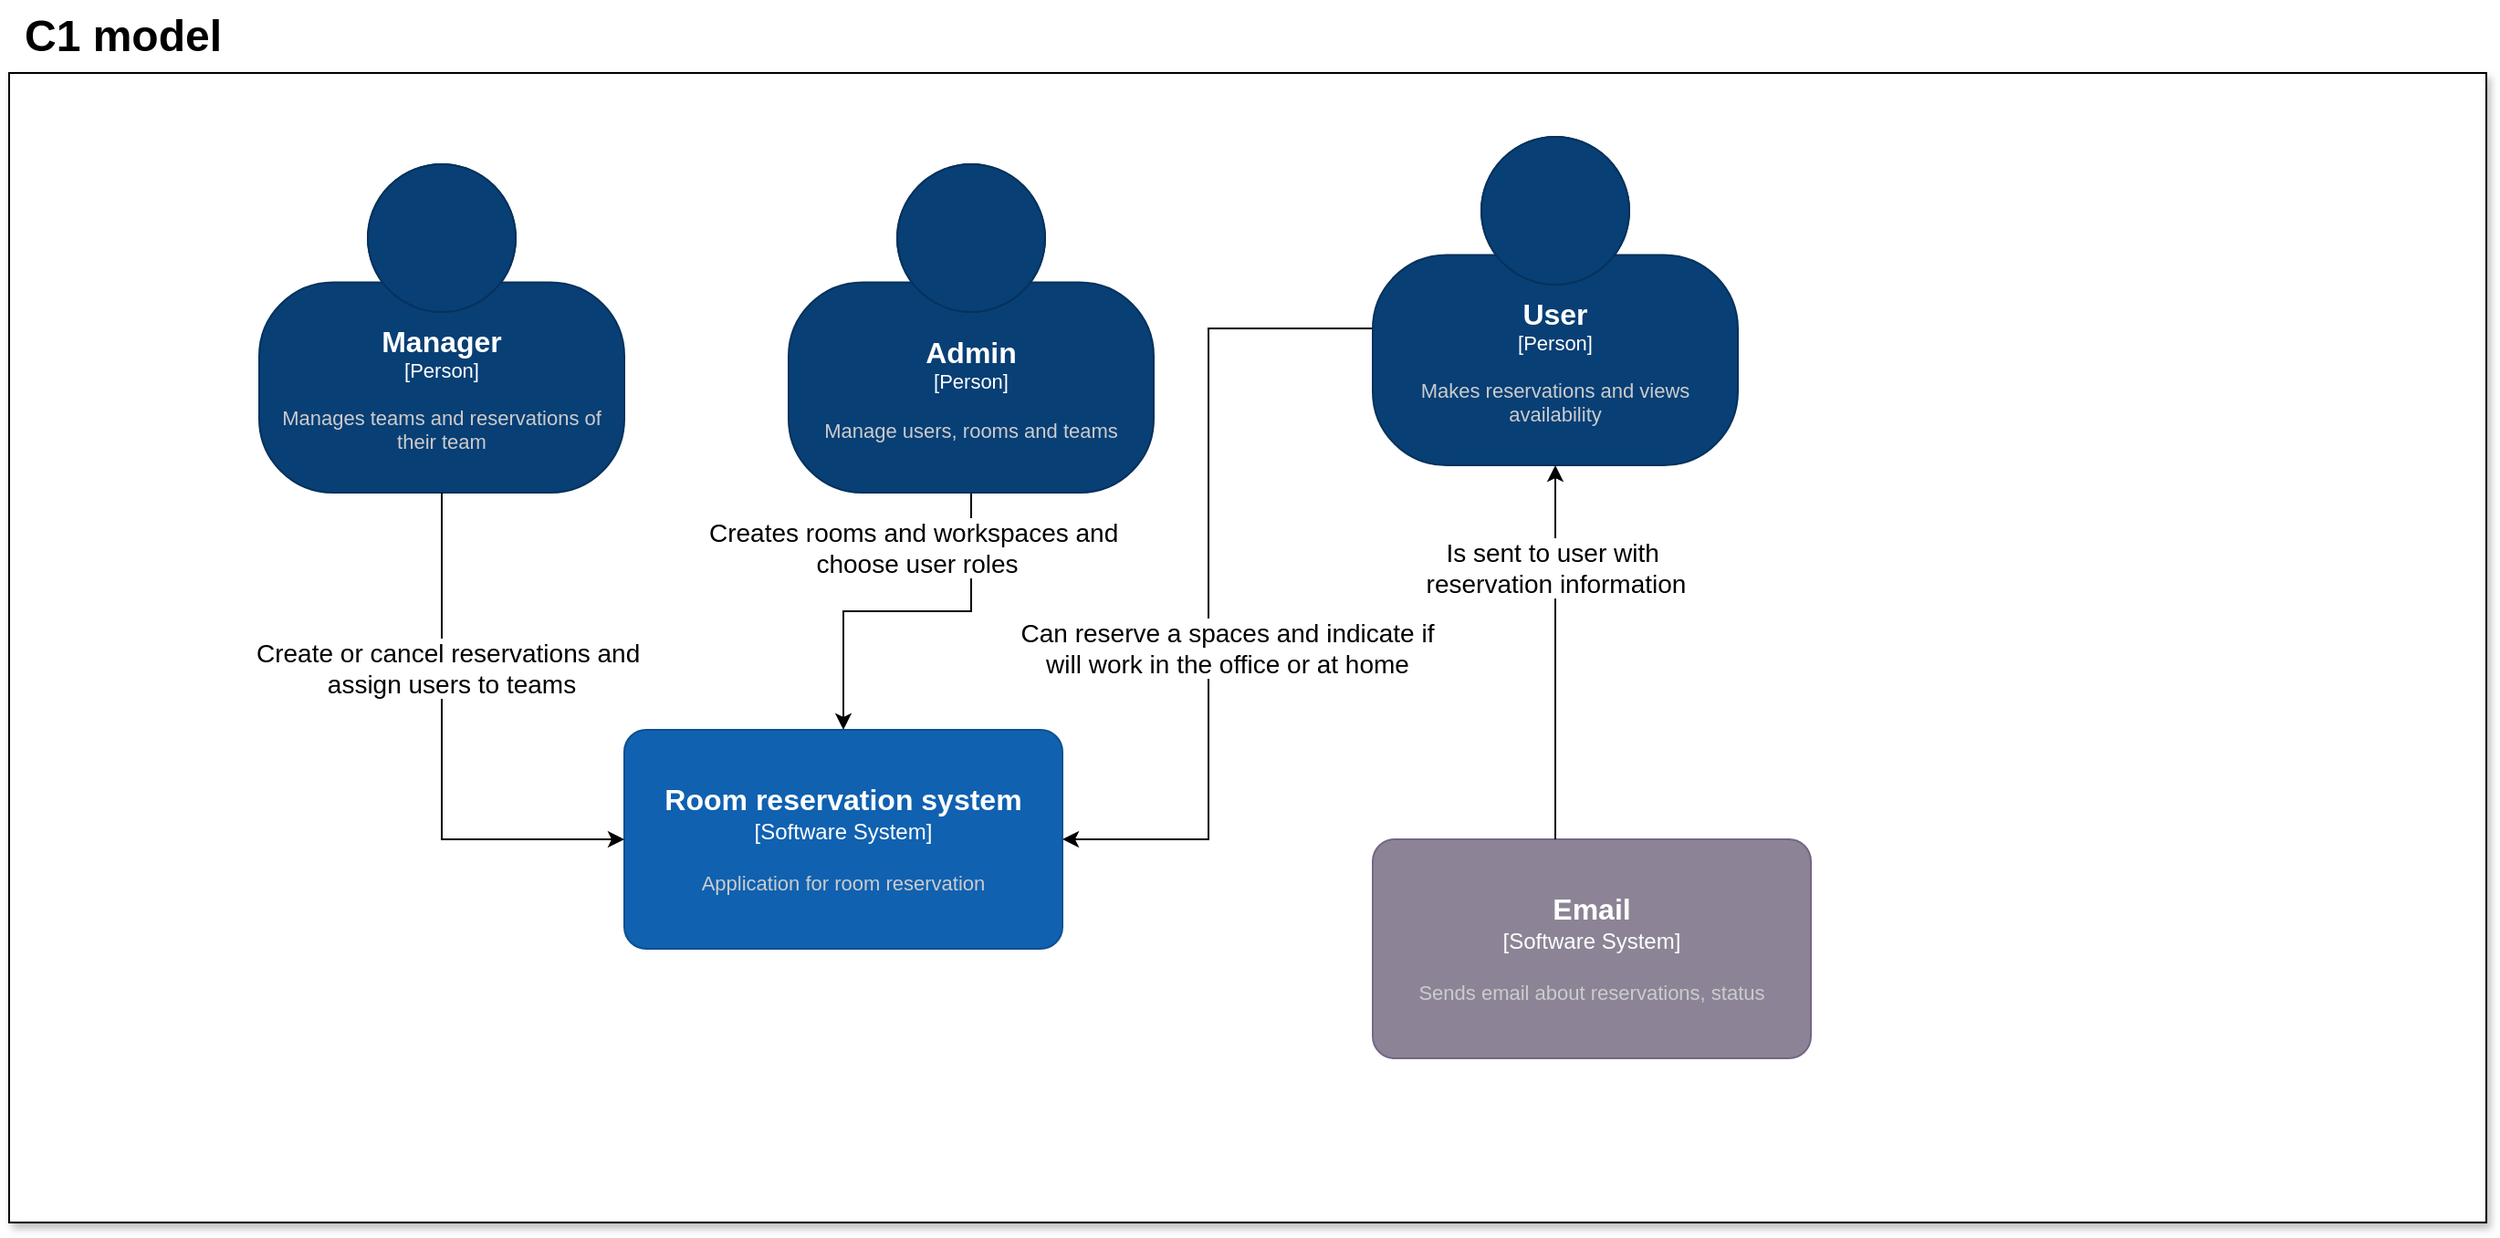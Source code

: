 <mxfile version="24.7.17" pages="3">
  <diagram id="C5RBs43oDa-KdzZeNtuy" name="C1">
    <mxGraphModel dx="3217" dy="1512" grid="1" gridSize="10" guides="1" tooltips="1" connect="1" arrows="1" fold="1" page="1" pageScale="1" pageWidth="827" pageHeight="1169" math="0" shadow="0">
      <root>
        <mxCell id="WIyWlLk6GJQsqaUBKTNV-0" />
        <mxCell id="WIyWlLk6GJQsqaUBKTNV-1" parent="WIyWlLk6GJQsqaUBKTNV-0" />
        <mxCell id="ZKXqWFmsHBRHYMTj4X_G-14" value="" style="rounded=0;whiteSpace=wrap;html=1;shadow=1;connectable=0;" parent="WIyWlLk6GJQsqaUBKTNV-1" vertex="1">
          <mxGeometry x="-97" y="370" width="1357" height="630" as="geometry" />
        </mxCell>
        <object placeholders="1" c4Name="Manager" c4Type="Person" c4Description="Manages teams and reservations of their team" label="&lt;font style=&quot;font-size: 16px&quot;&gt;&lt;b&gt;%c4Name%&lt;/b&gt;&lt;/font&gt;&lt;div&gt;[%c4Type%]&lt;/div&gt;&lt;br&gt;&lt;div&gt;&lt;font style=&quot;font-size: 11px&quot;&gt;&lt;font color=&quot;#cccccc&quot;&gt;%c4Description%&lt;/font&gt;&lt;/div&gt;" id="T0RAWNGH8ZsLUxDf_xWv-124">
          <mxCell style="html=1;fontSize=11;dashed=0;whiteSpace=wrap;fillColor=#083F75;strokeColor=#06315C;fontColor=#ffffff;shape=mxgraph.c4.person2;align=center;metaEdit=1;points=[[0.5,0,0],[1,0.5,0],[1,0.75,0],[0.75,1,0],[0.5,1,0],[0.25,1,0],[0,0.75,0],[0,0.5,0]];resizable=0;" parent="WIyWlLk6GJQsqaUBKTNV-1" vertex="1">
            <mxGeometry x="40" y="420" width="200" height="180" as="geometry" />
          </mxCell>
        </object>
        <mxCell id="ZKXqWFmsHBRHYMTj4X_G-10" style="edgeStyle=orthogonalEdgeStyle;rounded=0;orthogonalLoop=1;jettySize=auto;html=1;" parent="WIyWlLk6GJQsqaUBKTNV-1" source="T0RAWNGH8ZsLUxDf_xWv-125" target="ZKXqWFmsHBRHYMTj4X_G-1" edge="1">
          <mxGeometry relative="1" as="geometry" />
        </mxCell>
        <mxCell id="yrWhixMEK2Y0dB0bJWbr-1" value="&lt;span style=&quot;font-size: 14px;&quot;&gt;Creates rooms and workspaces and&amp;nbsp;&lt;/span&gt;&lt;div&gt;&lt;span style=&quot;font-size: 14px;&quot;&gt;choose&amp;nbsp;&lt;/span&gt;&lt;span style=&quot;font-size: 14px;&quot;&gt;user roles&lt;/span&gt;&lt;/div&gt;" style="edgeLabel;html=1;align=center;verticalAlign=middle;resizable=0;points=[];" parent="ZKXqWFmsHBRHYMTj4X_G-10" connectable="0" vertex="1">
          <mxGeometry x="-0.048" y="1" relative="1" as="geometry">
            <mxPoint y="-36" as="offset" />
          </mxGeometry>
        </mxCell>
        <object placeholders="1" c4Name="Admin" c4Type="Person" c4Description="Manage users, rooms and teams" label="&lt;font style=&quot;font-size: 16px&quot;&gt;&lt;b&gt;%c4Name%&lt;/b&gt;&lt;/font&gt;&lt;div&gt;[%c4Type%]&lt;/div&gt;&lt;br&gt;&lt;div&gt;&lt;font style=&quot;font-size: 11px&quot;&gt;&lt;font color=&quot;#cccccc&quot;&gt;%c4Description%&lt;/font&gt;&lt;/div&gt;" id="T0RAWNGH8ZsLUxDf_xWv-125">
          <mxCell style="html=1;fontSize=11;dashed=0;whiteSpace=wrap;fillColor=#083F75;strokeColor=#06315C;fontColor=#ffffff;shape=mxgraph.c4.person2;align=center;metaEdit=1;points=[[0.5,0,0],[1,0.5,0],[1,0.75,0],[0.75,1,0],[0.5,1,0],[0.25,1,0],[0,0.75,0],[0,0.5,0]];resizable=0;" parent="WIyWlLk6GJQsqaUBKTNV-1" vertex="1">
            <mxGeometry x="330" y="420" width="200" height="180" as="geometry" />
          </mxCell>
        </object>
        <mxCell id="ZKXqWFmsHBRHYMTj4X_G-11" style="edgeStyle=orthogonalEdgeStyle;rounded=0;orthogonalLoop=1;jettySize=auto;html=1;" parent="WIyWlLk6GJQsqaUBKTNV-1" source="T0RAWNGH8ZsLUxDf_xWv-126" target="ZKXqWFmsHBRHYMTj4X_G-1" edge="1">
          <mxGeometry relative="1" as="geometry">
            <Array as="points">
              <mxPoint x="560" y="510" />
              <mxPoint x="560" y="790" />
            </Array>
          </mxGeometry>
        </mxCell>
        <mxCell id="yrWhixMEK2Y0dB0bJWbr-5" value="&lt;font style=&quot;font-size: 14px;&quot;&gt;Can reserve a spaces and indicate if&lt;/font&gt;&lt;div style=&quot;font-size: 14px;&quot;&gt;&lt;font style=&quot;font-size: 14px;&quot;&gt;will work in the office or at home&lt;/font&gt;&lt;/div&gt;" style="edgeLabel;html=1;align=center;verticalAlign=middle;resizable=0;points=[];" parent="ZKXqWFmsHBRHYMTj4X_G-11" connectable="0" vertex="1">
          <mxGeometry x="0.045" y="1" relative="1" as="geometry">
            <mxPoint x="9" y="30" as="offset" />
          </mxGeometry>
        </mxCell>
        <object placeholders="1" c4Name="User" c4Type="Person" c4Description="Makes reservations and views availability" label="&lt;font style=&quot;font-size: 16px&quot;&gt;&lt;b&gt;%c4Name%&lt;/b&gt;&lt;/font&gt;&lt;div&gt;[%c4Type%]&lt;/div&gt;&lt;br&gt;&lt;div&gt;&lt;font style=&quot;font-size: 11px&quot;&gt;&lt;font color=&quot;#cccccc&quot;&gt;%c4Description%&lt;/font&gt;&lt;/div&gt;" id="T0RAWNGH8ZsLUxDf_xWv-126">
          <mxCell style="html=1;fontSize=11;dashed=0;whiteSpace=wrap;fillColor=#083F75;strokeColor=#06315C;fontColor=#ffffff;shape=mxgraph.c4.person2;align=center;metaEdit=1;points=[[0.5,0,0],[1,0.5,0],[1,0.75,0],[0.75,1,0],[0.5,1,0],[0.25,1,0],[0,0.75,0],[0,0.5,0]];resizable=0;" parent="WIyWlLk6GJQsqaUBKTNV-1" vertex="1">
            <mxGeometry x="650" y="405" width="200" height="180" as="geometry" />
          </mxCell>
        </object>
        <object placeholders="1" c4Name="Room reservation system" c4Type="Software System" c4Description="Application for room reservation" label="&lt;font style=&quot;font-size: 16px&quot;&gt;&lt;b&gt;%c4Name%&lt;/b&gt;&lt;/font&gt;&lt;div&gt;[%c4Type%]&lt;/div&gt;&lt;br&gt;&lt;div&gt;&lt;font style=&quot;font-size: 11px&quot;&gt;&lt;font color=&quot;#cccccc&quot;&gt;%c4Description%&lt;/font&gt;&lt;/div&gt;" id="ZKXqWFmsHBRHYMTj4X_G-1">
          <mxCell style="rounded=1;whiteSpace=wrap;html=1;labelBackgroundColor=none;fillColor=#1061B0;fontColor=#ffffff;align=center;arcSize=10;strokeColor=#0D5091;metaEdit=1;resizable=0;points=[[0.25,0,0],[0.5,0,0],[0.75,0,0],[1,0.25,0],[1,0.5,0],[1,0.75,0],[0.75,1,0],[0.5,1,0],[0.25,1,0],[0,0.75,0],[0,0.5,0],[0,0.25,0]];" parent="WIyWlLk6GJQsqaUBKTNV-1" vertex="1">
            <mxGeometry x="240" y="730" width="240" height="120" as="geometry" />
          </mxCell>
        </object>
        <object placeholders="1" c4Name="Email" c4Type="Software System" c4Description="Sends email about reservations, status" label="&lt;font style=&quot;font-size: 16px&quot;&gt;&lt;b&gt;%c4Name%&lt;/b&gt;&lt;/font&gt;&lt;div&gt;[%c4Type%]&lt;/div&gt;&lt;br&gt;&lt;div&gt;&lt;font style=&quot;font-size: 11px&quot;&gt;&lt;font color=&quot;#cccccc&quot;&gt;%c4Description%&lt;/font&gt;&lt;/div&gt;" id="ZKXqWFmsHBRHYMTj4X_G-2">
          <mxCell style="rounded=1;whiteSpace=wrap;html=1;labelBackgroundColor=none;fillColor=#8C8496;fontColor=#ffffff;align=center;arcSize=10;strokeColor=#736782;metaEdit=1;resizable=0;points=[[0.25,0,0],[0.5,0,0],[0.75,0,0],[1,0.25,0],[1,0.5,0],[1,0.75,0],[0.75,1,0],[0.5,1,0],[0.25,1,0],[0,0.75,0],[0,0.5,0],[0,0.25,0]];" parent="WIyWlLk6GJQsqaUBKTNV-1" vertex="1">
            <mxGeometry x="650" y="790" width="240" height="120" as="geometry" />
          </mxCell>
        </object>
        <mxCell id="ZKXqWFmsHBRHYMTj4X_G-3" style="edgeStyle=orthogonalEdgeStyle;rounded=0;orthogonalLoop=1;jettySize=auto;html=1;entryX=0;entryY=0.5;entryDx=0;entryDy=0;entryPerimeter=0;" parent="WIyWlLk6GJQsqaUBKTNV-1" source="T0RAWNGH8ZsLUxDf_xWv-124" target="ZKXqWFmsHBRHYMTj4X_G-1" edge="1">
          <mxGeometry relative="1" as="geometry" />
        </mxCell>
        <mxCell id="yrWhixMEK2Y0dB0bJWbr-2" value="&lt;font style=&quot;font-size: 14px;&quot;&gt;Create or cancel reservations and&amp;nbsp;&lt;/font&gt;&lt;div&gt;&lt;font style=&quot;font-size: 14px;&quot;&gt;assign users to teams&lt;/font&gt;&lt;/div&gt;" style="edgeLabel;html=1;align=center;verticalAlign=middle;resizable=0;points=[];" parent="ZKXqWFmsHBRHYMTj4X_G-3" connectable="0" vertex="1">
          <mxGeometry x="-0.343" y="5" relative="1" as="geometry">
            <mxPoint as="offset" />
          </mxGeometry>
        </mxCell>
        <mxCell id="yrWhixMEK2Y0dB0bJWbr-9" style="edgeStyle=orthogonalEdgeStyle;rounded=0;orthogonalLoop=1;jettySize=auto;html=1;entryX=0.5;entryY=1;entryDx=0;entryDy=0;entryPerimeter=0;" parent="WIyWlLk6GJQsqaUBKTNV-1" source="ZKXqWFmsHBRHYMTj4X_G-2" target="T0RAWNGH8ZsLUxDf_xWv-126" edge="1">
          <mxGeometry relative="1" as="geometry">
            <mxPoint x="850" y="500" as="targetPoint" />
            <Array as="points">
              <mxPoint x="750" y="780" />
              <mxPoint x="750" y="780" />
            </Array>
          </mxGeometry>
        </mxCell>
        <mxCell id="yrWhixMEK2Y0dB0bJWbr-11" value="&lt;font style=&quot;font-size: 14px;&quot;&gt;Is sent to user with&amp;nbsp;&lt;/font&gt;&lt;div&gt;&lt;font style=&quot;font-size: 14px;&quot;&gt;reservation information&lt;/font&gt;&lt;/div&gt;" style="edgeLabel;html=1;align=center;verticalAlign=middle;resizable=0;points=[];" parent="yrWhixMEK2Y0dB0bJWbr-9" connectable="0" vertex="1">
          <mxGeometry x="-0.117" y="-3" relative="1" as="geometry">
            <mxPoint x="-3" y="-59" as="offset" />
          </mxGeometry>
        </mxCell>
        <mxCell id="ZKXqWFmsHBRHYMTj4X_G-41" value="C1 model" style="text;strokeColor=none;fillColor=none;html=1;fontSize=24;fontStyle=1;verticalAlign=middle;align=center;" parent="WIyWlLk6GJQsqaUBKTNV-1" vertex="1">
          <mxGeometry x="-100" y="330" width="130" height="40" as="geometry" />
        </mxCell>
      </root>
    </mxGraphModel>
  </diagram>
  <diagram id="0i_q2Eo7dunsPgmbTlwa" name="C2">
    <mxGraphModel dx="2868" dy="1450" grid="1" gridSize="10" guides="1" tooltips="1" connect="1" arrows="1" fold="1" page="1" pageScale="1" pageWidth="850" pageHeight="1100" math="0" shadow="0">
      <root>
        <mxCell id="0" />
        <mxCell id="1" parent="0" />
        <mxCell id="_ycE01IgQ8eZlFX9ykJH-1" value="" style="rounded=0;whiteSpace=wrap;html=1;shadow=0;connectable=0;" vertex="1" parent="1">
          <mxGeometry x="230" y="390" width="1650" height="1220" as="geometry" />
        </mxCell>
        <mxCell id="_ycE01IgQ8eZlFX9ykJH-2" value="" style="rounded=0;whiteSpace=wrap;html=1;dashed=1;connectable=0;" vertex="1" parent="1">
          <mxGeometry x="290" y="910" width="1020" height="626" as="geometry" />
        </mxCell>
        <object placeholders="1" c4Name="Room reservation application" c4Type="Container" c4Technology="REACT" c4Description="User interface for login, room overview, reservation creation" label="&lt;font style=&quot;font-size: 16px&quot;&gt;&lt;b&gt;%c4Name%&lt;/b&gt;&lt;/font&gt;&lt;div&gt;[%c4Type%:&amp;nbsp;%c4Technology%]&lt;/div&gt;&lt;br&gt;&lt;div&gt;&lt;font style=&quot;font-size: 11px&quot;&gt;&lt;font color=&quot;#E6E6E6&quot;&gt;%c4Description%&lt;/font&gt;&lt;/div&gt;" id="_ycE01IgQ8eZlFX9ykJH-3">
          <mxCell style="shape=mxgraph.c4.webBrowserContainer2;whiteSpace=wrap;html=1;boundedLbl=1;rounded=0;labelBackgroundColor=none;strokeColor=#118ACD;fillColor=#23A2D9;strokeColor=#118ACD;strokeColor2=#0E7DAD;fontSize=12;fontColor=#ffffff;align=center;metaEdit=1;points=[[0.5,0,0],[1,0.25,0],[1,0.5,0],[1,0.75,0],[0.5,1,0],[0,0.75,0],[0,0.5,0],[0,0.25,0]];resizable=0;" vertex="1" parent="1">
            <mxGeometry x="660" y="941" width="240" height="160" as="geometry" />
          </mxCell>
        </object>
        <object placeholders="1" c4Name="API application" c4Type="Container" c4Technology="SpringBoot" c4Description="REST APIs for user, rooms and reservation" label="&lt;font style=&quot;font-size: 16px&quot;&gt;&lt;b&gt;%c4Name%&lt;/b&gt;&lt;/font&gt;&lt;div&gt;[%c4Type%: %c4Technology%]&lt;/div&gt;&lt;br&gt;&lt;div&gt;&lt;font style=&quot;font-size: 11px&quot;&gt;&lt;font color=&quot;#E6E6E6&quot;&gt;%c4Description%&lt;/font&gt;&lt;/div&gt;" id="_ycE01IgQ8eZlFX9ykJH-4">
          <mxCell style="rounded=1;whiteSpace=wrap;html=1;fontSize=11;labelBackgroundColor=none;fillColor=#23A2D9;fontColor=#ffffff;align=center;arcSize=10;strokeColor=#0E7DAD;metaEdit=1;resizable=0;points=[[0.25,0,0],[0.5,0,0],[0.75,0,0],[1,0.25,0],[1,0.5,0],[1,0.75,0],[0.75,1,0],[0.5,1,0],[0.25,1,0],[0,0.75,0],[0,0.5,0],[0,0.25,0]];" vertex="1" parent="1">
            <mxGeometry x="670" y="1296" width="240" height="120" as="geometry" />
          </mxCell>
        </object>
        <mxCell id="_ycE01IgQ8eZlFX9ykJH-5" style="edgeStyle=orthogonalEdgeStyle;rounded=0;orthogonalLoop=1;jettySize=auto;html=1;" edge="1" source="_ycE01IgQ8eZlFX9ykJH-7" target="_ycE01IgQ8eZlFX9ykJH-21" parent="1">
          <mxGeometry relative="1" as="geometry">
            <Array as="points">
              <mxPoint x="1140" y="830" />
            </Array>
          </mxGeometry>
        </mxCell>
        <mxCell id="_ycE01IgQ8eZlFX9ykJH-6" value="Sends emails using" style="edgeLabel;html=1;align=center;verticalAlign=middle;resizable=0;points=[];" connectable="0" vertex="1" parent="_ycE01IgQ8eZlFX9ykJH-5">
          <mxGeometry x="-0.285" y="-3" relative="1" as="geometry">
            <mxPoint y="1" as="offset" />
          </mxGeometry>
        </mxCell>
        <object placeholders="1" c4Name="Notification Service" c4Type="Container" c4Technology="e.g. SpringBoot, ElasticSearch, etc." c4Description="Sends email notifications about reservations and cancelation" label="&lt;font style=&quot;font-size: 16px&quot;&gt;&lt;b&gt;%c4Name%&lt;/b&gt;&lt;/font&gt;&lt;div&gt;[%c4Type%: %c4Technology%]&lt;/div&gt;&lt;br&gt;&lt;div&gt;&lt;font style=&quot;font-size: 11px&quot;&gt;&lt;font color=&quot;#E6E6E6&quot;&gt;%c4Description%&lt;/font&gt;&lt;/div&gt;" id="_ycE01IgQ8eZlFX9ykJH-7">
          <mxCell style="rounded=1;whiteSpace=wrap;html=1;fontSize=11;labelBackgroundColor=none;fillColor=#23A2D9;fontColor=#ffffff;align=center;arcSize=10;strokeColor=#0E7DAD;metaEdit=1;resizable=0;points=[[0.25,0,0],[0.5,0,0],[0.75,0,0],[1,0.25,0],[1,0.5,0],[1,0.75,0],[0.75,1,0],[0.5,1,0],[0.25,1,0],[0,0.75,0],[0,0.5,0],[0,0.25,0]];" vertex="1" parent="1">
            <mxGeometry x="1040" y="1296" width="240" height="120" as="geometry" />
          </mxCell>
        </object>
        <object placeholders="1" c4Name="Database" c4Type="Container" c4Technology="MySQL" c4Description="Stores user, room and reservation data" label="&lt;font style=&quot;font-size: 16px&quot;&gt;&lt;b&gt;%c4Name%&lt;/b&gt;&lt;/font&gt;&lt;div&gt;[%c4Type%:&amp;nbsp;%c4Technology%]&lt;/div&gt;&lt;br&gt;&lt;div&gt;&lt;font style=&quot;font-size: 11px&quot;&gt;&lt;font color=&quot;#E6E6E6&quot;&gt;%c4Description%&lt;/font&gt;&lt;/div&gt;" id="_ycE01IgQ8eZlFX9ykJH-8">
          <mxCell style="shape=cylinder3;size=15;whiteSpace=wrap;html=1;boundedLbl=1;rounded=0;labelBackgroundColor=none;fillColor=#23A2D9;fontSize=12;fontColor=#ffffff;align=center;strokeColor=#0E7DAD;metaEdit=1;points=[[0.5,0,0],[1,0.25,0],[1,0.5,0],[1,0.75,0],[0.5,1,0],[0,0.75,0],[0,0.5,0],[0,0.25,0]];resizable=0;" vertex="1" parent="1">
            <mxGeometry x="310" y="1296" width="240" height="120" as="geometry" />
          </mxCell>
        </object>
        <mxCell id="_ycE01IgQ8eZlFX9ykJH-9" style="edgeStyle=orthogonalEdgeStyle;rounded=0;orthogonalLoop=1;jettySize=auto;html=1;entryX=1;entryY=0.5;entryDx=0;entryDy=0;entryPerimeter=0;" edge="1" source="_ycE01IgQ8eZlFX9ykJH-4" target="_ycE01IgQ8eZlFX9ykJH-8" parent="1">
          <mxGeometry relative="1" as="geometry" />
        </mxCell>
        <mxCell id="_ycE01IgQ8eZlFX9ykJH-10" value="Reads and write to" style="edgeLabel;html=1;align=center;verticalAlign=middle;resizable=0;points=[];" vertex="1" connectable="0" parent="_ycE01IgQ8eZlFX9ykJH-9">
          <mxGeometry x="-0.018" y="-4" relative="1" as="geometry">
            <mxPoint as="offset" />
          </mxGeometry>
        </mxCell>
        <mxCell id="_ycE01IgQ8eZlFX9ykJH-11" value="C2 MODEL" style="text;strokeColor=none;fillColor=none;html=1;fontSize=24;fontStyle=1;verticalAlign=middle;align=center;" vertex="1" parent="1">
          <mxGeometry x="230" y="350" width="130" height="40" as="geometry" />
        </mxCell>
        <object placeholders="1" c4Name="Manager" c4Type="Person" c4Description="Manages teams and reservations of their team" label="&lt;font style=&quot;font-size: 16px&quot;&gt;&lt;b&gt;%c4Name%&lt;/b&gt;&lt;/font&gt;&lt;div&gt;[%c4Type%]&lt;/div&gt;&lt;br&gt;&lt;div&gt;&lt;font style=&quot;font-size: 11px&quot;&gt;&lt;font color=&quot;#cccccc&quot;&gt;%c4Description%&lt;/font&gt;&lt;/div&gt;" id="_ycE01IgQ8eZlFX9ykJH-12">
          <mxCell style="html=1;fontSize=11;dashed=0;whiteSpace=wrap;fillColor=#083F75;strokeColor=#06315C;fontColor=#ffffff;shape=mxgraph.c4.person2;align=center;metaEdit=1;points=[[0.5,0,0],[1,0.5,0],[1,0.75,0],[0.75,1,0],[0.5,1,0],[0.25,1,0],[0,0.75,0],[0,0.5,0]];resizable=0;" vertex="1" parent="1">
            <mxGeometry x="410" y="495" width="200" height="180" as="geometry" />
          </mxCell>
        </object>
        <object placeholders="1" c4Name="Admin" c4Type="Person" c4Description="Manage users, rooms and teams" label="&lt;font style=&quot;font-size: 16px&quot;&gt;&lt;b&gt;%c4Name%&lt;/b&gt;&lt;/font&gt;&lt;div&gt;[%c4Type%]&lt;/div&gt;&lt;br&gt;&lt;div&gt;&lt;font style=&quot;font-size: 11px&quot;&gt;&lt;font color=&quot;#cccccc&quot;&gt;%c4Description%&lt;/font&gt;&lt;/div&gt;" id="_ycE01IgQ8eZlFX9ykJH-13">
          <mxCell style="html=1;fontSize=11;dashed=0;whiteSpace=wrap;fillColor=#083F75;strokeColor=#06315C;fontColor=#ffffff;shape=mxgraph.c4.person2;align=center;metaEdit=1;points=[[0.5,0,0],[1,0.5,0],[1,0.75,0],[0.75,1,0],[0.5,1,0],[0.25,1,0],[0,0.75,0],[0,0.5,0]];resizable=0;" vertex="1" parent="1">
            <mxGeometry x="700" y="495" width="200" height="180" as="geometry" />
          </mxCell>
        </object>
        <object placeholders="1" c4Name="User" c4Type="Person" c4Description="Makes reservations and views availability" label="&lt;font style=&quot;font-size: 16px&quot;&gt;&lt;b&gt;%c4Name%&lt;/b&gt;&lt;/font&gt;&lt;div&gt;[%c4Type%]&lt;/div&gt;&lt;br&gt;&lt;div&gt;&lt;font style=&quot;font-size: 11px&quot;&gt;&lt;font color=&quot;#cccccc&quot;&gt;%c4Description%&lt;/font&gt;&lt;/div&gt;" id="_ycE01IgQ8eZlFX9ykJH-14">
          <mxCell style="html=1;fontSize=11;dashed=0;whiteSpace=wrap;fillColor=#083F75;strokeColor=#06315C;fontColor=#ffffff;shape=mxgraph.c4.person2;align=center;metaEdit=1;points=[[0.5,0,0],[1,0.5,0],[1,0.75,0],[0.75,1,0],[0.5,1,0],[0.25,1,0],[0,0.75,0],[0,0.5,0]];resizable=0;" vertex="1" parent="1">
            <mxGeometry x="1220" y="470" width="200" height="180" as="geometry" />
          </mxCell>
        </object>
        <mxCell id="_ycE01IgQ8eZlFX9ykJH-15" style="edgeStyle=orthogonalEdgeStyle;rounded=0;orthogonalLoop=1;jettySize=auto;html=1;exitX=0.5;exitY=1;exitDx=0;exitDy=0;exitPerimeter=0;entryX=0.5;entryY=0;entryDx=0;entryDy=0;entryPerimeter=0;" edge="1" source="_ycE01IgQ8eZlFX9ykJH-13" target="_ycE01IgQ8eZlFX9ykJH-3" parent="1">
          <mxGeometry relative="1" as="geometry">
            <mxPoint x="810" y="790" as="sourcePoint" />
            <mxPoint x="740" y="920" as="targetPoint" />
            <Array as="points">
              <mxPoint x="784" y="675" />
              <mxPoint x="784" y="941" />
            </Array>
          </mxGeometry>
        </mxCell>
        <mxCell id="_ycE01IgQ8eZlFX9ykJH-16" value="&lt;span style=&quot;font-size: 14px;&quot;&gt;Creates rooms and workspaces and&amp;nbsp;&lt;/span&gt;&lt;div&gt;&lt;span style=&quot;font-size: 14px;&quot;&gt;choose&amp;nbsp;&lt;/span&gt;&lt;span style=&quot;font-size: 14px;&quot;&gt;user roles&lt;/span&gt;&lt;/div&gt;" style="edgeLabel;html=1;align=center;verticalAlign=middle;resizable=0;points=[];" connectable="0" vertex="1" parent="_ycE01IgQ8eZlFX9ykJH-15">
          <mxGeometry x="-0.048" y="1" relative="1" as="geometry">
            <mxPoint y="-36" as="offset" />
          </mxGeometry>
        </mxCell>
        <mxCell id="_ycE01IgQ8eZlFX9ykJH-17" style="edgeStyle=orthogonalEdgeStyle;rounded=0;orthogonalLoop=1;jettySize=auto;html=1;exitX=0;exitY=0.75;exitDx=0;exitDy=0;exitPerimeter=0;entryX=1;entryY=0.5;entryDx=0;entryDy=0;entryPerimeter=0;" edge="1" source="_ycE01IgQ8eZlFX9ykJH-14" target="_ycE01IgQ8eZlFX9ykJH-3" parent="1">
          <mxGeometry relative="1" as="geometry">
            <Array as="points">
              <mxPoint x="1220" y="615" />
              <mxPoint x="1025" y="615" />
              <mxPoint x="1025" y="1021" />
            </Array>
            <mxPoint x="1030" y="710" as="sourcePoint" />
            <mxPoint x="860" y="980" as="targetPoint" />
          </mxGeometry>
        </mxCell>
        <mxCell id="_ycE01IgQ8eZlFX9ykJH-18" value="&lt;font style=&quot;font-size: 14px;&quot;&gt;Can reserve a spaces and indicate if&lt;/font&gt;&lt;div style=&quot;font-size: 14px;&quot;&gt;&lt;font style=&quot;font-size: 14px;&quot;&gt;will work in the office or at home&lt;/font&gt;&lt;/div&gt;" style="edgeLabel;html=1;align=center;verticalAlign=middle;resizable=0;points=[];" connectable="0" vertex="1" parent="_ycE01IgQ8eZlFX9ykJH-17">
          <mxGeometry x="0.045" y="1" relative="1" as="geometry">
            <mxPoint x="19" y="-55" as="offset" />
          </mxGeometry>
        </mxCell>
        <mxCell id="_ycE01IgQ8eZlFX9ykJH-19" style="edgeStyle=orthogonalEdgeStyle;rounded=0;orthogonalLoop=1;jettySize=auto;html=1;exitX=0.5;exitY=1;exitDx=0;exitDy=0;exitPerimeter=0;entryX=0;entryY=0.5;entryDx=0;entryDy=0;entryPerimeter=0;" edge="1" source="_ycE01IgQ8eZlFX9ykJH-12" target="_ycE01IgQ8eZlFX9ykJH-3" parent="1">
          <mxGeometry relative="1" as="geometry">
            <mxPoint x="520" y="790" as="sourcePoint" />
            <mxPoint x="510" y="900" as="targetPoint" />
          </mxGeometry>
        </mxCell>
        <mxCell id="_ycE01IgQ8eZlFX9ykJH-20" value="&lt;font style=&quot;font-size: 14px;&quot;&gt;Create or cancel reservations and&amp;nbsp;&lt;/font&gt;&lt;div&gt;&lt;font style=&quot;font-size: 14px;&quot;&gt;assign users to teams&lt;/font&gt;&lt;/div&gt;" style="edgeLabel;html=1;align=center;verticalAlign=middle;resizable=0;points=[];" connectable="0" vertex="1" parent="_ycE01IgQ8eZlFX9ykJH-19">
          <mxGeometry x="-0.343" y="5" relative="1" as="geometry">
            <mxPoint as="offset" />
          </mxGeometry>
        </mxCell>
        <object placeholders="1" c4Name="Email" c4Type="Software System" c4Description="Sends email about reservations, status" label="&lt;font style=&quot;font-size: 16px&quot;&gt;&lt;b&gt;%c4Name%&lt;/b&gt;&lt;/font&gt;&lt;div&gt;[%c4Type%]&lt;/div&gt;&lt;br&gt;&lt;div&gt;&lt;font style=&quot;font-size: 11px&quot;&gt;&lt;font color=&quot;#cccccc&quot;&gt;%c4Description%&lt;/font&gt;&lt;/div&gt;" id="_ycE01IgQ8eZlFX9ykJH-21">
          <mxCell style="rounded=1;whiteSpace=wrap;html=1;labelBackgroundColor=none;fillColor=#8C8496;fontColor=#ffffff;align=center;arcSize=10;strokeColor=#736782;metaEdit=1;resizable=0;points=[[0.25,0,0],[0.5,0,0],[0.75,0,0],[1,0.25,0],[1,0.5,0],[1,0.75,0],[0.75,1,0],[0.5,1,0],[0.25,1,0],[0,0.75,0],[0,0.5,0],[0,0.25,0]];" vertex="1" parent="1">
            <mxGeometry x="1190" y="770" width="240" height="120" as="geometry" />
          </mxCell>
        </object>
        <mxCell id="_ycE01IgQ8eZlFX9ykJH-22" style="edgeStyle=orthogonalEdgeStyle;rounded=0;orthogonalLoop=1;jettySize=auto;html=1;entryX=1;entryY=0.75;entryDx=0;entryDy=0;entryPerimeter=0;" edge="1" source="_ycE01IgQ8eZlFX9ykJH-21" target="_ycE01IgQ8eZlFX9ykJH-14" parent="1">
          <mxGeometry relative="1" as="geometry">
            <mxPoint x="1780" y="590" as="targetPoint" />
            <Array as="points">
              <mxPoint x="1730" y="605" />
            </Array>
          </mxGeometry>
        </mxCell>
        <mxCell id="_ycE01IgQ8eZlFX9ykJH-23" value="&lt;font style=&quot;font-size: 14px;&quot;&gt;Is sent to user with reservation information&lt;/font&gt;" style="edgeLabel;html=1;align=center;verticalAlign=middle;resizable=0;points=[];" connectable="0" vertex="1" parent="_ycE01IgQ8eZlFX9ykJH-22">
          <mxGeometry x="-0.117" y="-3" relative="1" as="geometry">
            <mxPoint as="offset" />
          </mxGeometry>
        </mxCell>
        <mxCell id="_ycE01IgQ8eZlFX9ykJH-24" style="edgeStyle=orthogonalEdgeStyle;rounded=0;orthogonalLoop=1;jettySize=auto;html=1;entryX=0.5;entryY=0;entryDx=0;entryDy=0;entryPerimeter=0;exitX=1;exitY=0.5;exitDx=0;exitDy=0;exitPerimeter=0;" edge="1" source="_ycE01IgQ8eZlFX9ykJH-21" target="_ycE01IgQ8eZlFX9ykJH-12" parent="1">
          <mxGeometry relative="1" as="geometry">
            <Array as="points">
              <mxPoint x="1730" y="830" />
              <mxPoint x="1730" y="420" />
              <mxPoint x="510" y="420" />
            </Array>
          </mxGeometry>
        </mxCell>
        <object placeholders="1" c4Type="Relationship" c4Technology="e.g. JSON/HTTP" c4Description="e.g. Makes API calls" label="&lt;div style=&quot;text-align: left&quot;&gt;&lt;div style=&quot;text-align: center&quot;&gt;&lt;b&gt;%c4Description%&lt;/b&gt;&lt;/div&gt;&lt;div style=&quot;text-align: center&quot;&gt;[%c4Technology%]&lt;/div&gt;&lt;/div&gt;" id="_ycE01IgQ8eZlFX9ykJH-25">
          <mxCell style="endArrow=blockThin;html=1;fontSize=10;fontColor=#404040;strokeWidth=1;endFill=1;strokeColor=#828282;elbow=vertical;metaEdit=1;endSize=14;startSize=14;jumpStyle=arc;jumpSize=16;rounded=0;edgeStyle=orthogonalEdgeStyle;exitX=0.5;exitY=1;exitDx=0;exitDy=0;exitPerimeter=0;entryX=0.5;entryY=0;entryDx=0;entryDy=0;entryPerimeter=0;" edge="1" source="_ycE01IgQ8eZlFX9ykJH-3" target="_ycE01IgQ8eZlFX9ykJH-4" parent="1">
            <mxGeometry width="240" relative="1" as="geometry">
              <mxPoint x="780" y="1200" as="sourcePoint" />
              <mxPoint x="1020" y="1200" as="targetPoint" />
              <Array as="points">
                <mxPoint x="790" y="1101" />
              </Array>
            </mxGeometry>
          </mxCell>
        </object>
        <mxCell id="_ycE01IgQ8eZlFX9ykJH-26" style="edgeStyle=orthogonalEdgeStyle;rounded=0;orthogonalLoop=1;jettySize=auto;html=1;entryX=0;entryY=0.5;entryDx=0;entryDy=0;entryPerimeter=0;" edge="1" source="_ycE01IgQ8eZlFX9ykJH-4" target="_ycE01IgQ8eZlFX9ykJH-7" parent="1">
          <mxGeometry relative="1" as="geometry" />
        </mxCell>
        <mxCell id="_ycE01IgQ8eZlFX9ykJH-27" value="Sends notifcations to" style="edgeLabel;html=1;align=center;verticalAlign=middle;resizable=0;points=[];" connectable="0" vertex="1" parent="_ycE01IgQ8eZlFX9ykJH-26">
          <mxGeometry x="0.091" y="-3" relative="1" as="geometry">
            <mxPoint x="-10" y="-3" as="offset" />
          </mxGeometry>
        </mxCell>
      </root>
    </mxGraphModel>
  </diagram>
  <diagram id="JJ8iJBuJghLaGk2EJn9r" name="C3">
    <mxGraphModel dx="1434" dy="725" grid="1" gridSize="10" guides="1" tooltips="1" connect="1" arrows="1" fold="1" page="1" pageScale="1" pageWidth="850" pageHeight="1100" math="0" shadow="0">
      <root>
        <mxCell id="0" />
        <mxCell id="1" parent="0" />
        <mxCell id="rXG0YktHBJ7C4_MmThr6-1" value="" style="rounded=0;whiteSpace=wrap;html=1;connectable=0;" vertex="1" parent="1">
          <mxGeometry x="370" y="360" width="1370" height="1380" as="geometry" />
        </mxCell>
        <mxCell id="rXG0YktHBJ7C4_MmThr6-2" value="" style="rounded=0;whiteSpace=wrap;html=1;dashed=1;" vertex="1" parent="1">
          <mxGeometry x="485" y="760" width="1110" height="660" as="geometry" />
        </mxCell>
        <mxCell id="rXG0YktHBJ7C4_MmThr6-3" value="" style="edgeStyle=orthogonalEdgeStyle;rounded=0;orthogonalLoop=1;jettySize=auto;html=1;" edge="1" source="rXG0YktHBJ7C4_MmThr6-5" target="rXG0YktHBJ7C4_MmThr6-14" parent="1">
          <mxGeometry relative="1" as="geometry" />
        </mxCell>
        <mxCell id="rXG0YktHBJ7C4_MmThr6-4" value="Uses" style="edgeLabel;html=1;align=center;verticalAlign=middle;resizable=0;points=[];" connectable="0" vertex="1" parent="rXG0YktHBJ7C4_MmThr6-3">
          <mxGeometry x="-0.047" relative="1" as="geometry">
            <mxPoint as="offset" />
          </mxGeometry>
        </mxCell>
        <object placeholders="1" c4Name="User Controller" c4Type="Container" c4Technology="Spring Boot,Java" c4Description="Exposes endpoints for user-relation operations" label="&lt;font style=&quot;font-size: 16px&quot;&gt;&lt;b&gt;%c4Name%&lt;/b&gt;&lt;/font&gt;&lt;div&gt;[%c4Type%: %c4Technology%]&lt;/div&gt;&lt;br&gt;&lt;div&gt;&lt;font style=&quot;font-size: 11px&quot;&gt;&lt;font color=&quot;#E6E6E6&quot;&gt;%c4Description%&lt;/font&gt;&lt;/div&gt;" id="rXG0YktHBJ7C4_MmThr6-5">
          <mxCell style="rounded=1;whiteSpace=wrap;html=1;fontSize=11;labelBackgroundColor=none;fillColor=#23A2D9;fontColor=#ffffff;align=center;arcSize=10;strokeColor=#0E7DAD;metaEdit=1;resizable=0;points=[[0.25,0,0],[0.5,0,0],[0.75,0,0],[1,0.25,0],[1,0.5,0],[1,0.75,0],[0.75,1,0],[0.5,1,0],[0.25,1,0],[0,0.75,0],[0,0.5,0],[0,0.25,0]];" vertex="1" parent="1">
            <mxGeometry x="577.5" y="860" width="240" height="120" as="geometry" />
          </mxCell>
        </object>
        <mxCell id="rXG0YktHBJ7C4_MmThr6-6" value="" style="edgeStyle=orthogonalEdgeStyle;rounded=0;orthogonalLoop=1;jettySize=auto;html=1;" edge="1" source="rXG0YktHBJ7C4_MmThr6-8" target="rXG0YktHBJ7C4_MmThr6-17" parent="1">
          <mxGeometry relative="1" as="geometry" />
        </mxCell>
        <mxCell id="rXG0YktHBJ7C4_MmThr6-7" value="Uses" style="edgeLabel;html=1;align=center;verticalAlign=middle;resizable=0;points=[];" connectable="0" vertex="1" parent="rXG0YktHBJ7C4_MmThr6-6">
          <mxGeometry x="-0.094" y="-2" relative="1" as="geometry">
            <mxPoint as="offset" />
          </mxGeometry>
        </mxCell>
        <object placeholders="1" c4Name="Room Controller" c4Type="Container" c4Technology="Spring Boot,Java" c4Description="Exposes endpoints for room-related operations" label="&lt;font style=&quot;font-size: 16px&quot;&gt;&lt;b&gt;%c4Name%&lt;/b&gt;&lt;/font&gt;&lt;div&gt;[%c4Type%: %c4Technology%]&lt;/div&gt;&lt;br&gt;&lt;div&gt;&lt;font style=&quot;font-size: 11px&quot;&gt;&lt;font color=&quot;#E6E6E6&quot;&gt;%c4Description%&lt;/font&gt;&lt;/div&gt;" id="rXG0YktHBJ7C4_MmThr6-8">
          <mxCell style="rounded=1;whiteSpace=wrap;html=1;fontSize=11;labelBackgroundColor=none;fillColor=#23A2D9;fontColor=#ffffff;align=center;arcSize=10;strokeColor=#0E7DAD;metaEdit=1;resizable=0;points=[[0.25,0,0],[0.5,0,0],[0.75,0,0],[1,0.25,0],[1,0.5,0],[1,0.75,0],[0.75,1,0],[0.5,1,0],[0.25,1,0],[0,0.75,0],[0,0.5,0],[0,0.25,0]];" vertex="1" parent="1">
            <mxGeometry x="922.5" y="860" width="240" height="120" as="geometry" />
          </mxCell>
        </object>
        <mxCell id="rXG0YktHBJ7C4_MmThr6-9" value="" style="edgeStyle=orthogonalEdgeStyle;rounded=0;orthogonalLoop=1;jettySize=auto;html=1;" edge="1" source="rXG0YktHBJ7C4_MmThr6-11" target="rXG0YktHBJ7C4_MmThr6-20" parent="1">
          <mxGeometry relative="1" as="geometry" />
        </mxCell>
        <mxCell id="rXG0YktHBJ7C4_MmThr6-10" value="Uses" style="edgeLabel;html=1;align=center;verticalAlign=middle;resizable=0;points=[];" connectable="0" vertex="1" parent="rXG0YktHBJ7C4_MmThr6-9">
          <mxGeometry x="-0.141" y="-3" relative="1" as="geometry">
            <mxPoint as="offset" />
          </mxGeometry>
        </mxCell>
        <object placeholders="1" c4Name="Reservation Controller" c4Type="Container" c4Technology="Spring Boot,Java" c4Description="Handles endpoints for reservation-related operations" label="&lt;font style=&quot;font-size: 16px&quot;&gt;&lt;b&gt;%c4Name%&lt;/b&gt;&lt;/font&gt;&lt;div&gt;[%c4Type%: %c4Technology%]&lt;/div&gt;&lt;br&gt;&lt;div&gt;&lt;font style=&quot;font-size: 11px&quot;&gt;&lt;font color=&quot;#E6E6E6&quot;&gt;%c4Description%&lt;/font&gt;&lt;/div&gt;" id="rXG0YktHBJ7C4_MmThr6-11">
          <mxCell style="rounded=1;whiteSpace=wrap;html=1;fontSize=11;labelBackgroundColor=none;fillColor=#23A2D9;fontColor=#ffffff;align=center;arcSize=10;strokeColor=#0E7DAD;metaEdit=1;resizable=0;points=[[0.25,0,0],[0.5,0,0],[0.75,0,0],[1,0.25,0],[1,0.5,0],[1,0.75,0],[0.75,1,0],[0.5,1,0],[0.25,1,0],[0,0.75,0],[0,0.5,0],[0,0.25,0]];" vertex="1" parent="1">
            <mxGeometry x="1252.5" y="860" width="240" height="120" as="geometry" />
          </mxCell>
        </object>
        <mxCell id="rXG0YktHBJ7C4_MmThr6-12" value="" style="edgeStyle=orthogonalEdgeStyle;rounded=0;orthogonalLoop=1;jettySize=auto;html=1;" edge="1" source="rXG0YktHBJ7C4_MmThr6-14" target="rXG0YktHBJ7C4_MmThr6-21" parent="1">
          <mxGeometry relative="1" as="geometry" />
        </mxCell>
        <mxCell id="rXG0YktHBJ7C4_MmThr6-13" value="Uses" style="edgeLabel;html=1;align=center;verticalAlign=middle;resizable=0;points=[];" connectable="0" vertex="1" parent="rXG0YktHBJ7C4_MmThr6-12">
          <mxGeometry x="-0.154" relative="1" as="geometry">
            <mxPoint as="offset" />
          </mxGeometry>
        </mxCell>
        <object placeholders="1" c4Name="User service" c4Type="Container" c4Technology="Spring Boot,Java" c4Description="Business logic layer for users" label="&lt;font style=&quot;font-size: 16px&quot;&gt;&lt;b&gt;%c4Name%&lt;/b&gt;&lt;/font&gt;&lt;div&gt;[%c4Type%: %c4Technology%]&lt;/div&gt;&lt;br&gt;&lt;div&gt;&lt;font style=&quot;font-size: 11px&quot;&gt;&lt;font color=&quot;#E6E6E6&quot;&gt;%c4Description%&lt;/font&gt;&lt;/div&gt;" id="rXG0YktHBJ7C4_MmThr6-14">
          <mxCell style="rounded=1;whiteSpace=wrap;html=1;fontSize=11;labelBackgroundColor=none;fillColor=#23A2D9;fontColor=#ffffff;align=center;arcSize=10;strokeColor=#0E7DAD;metaEdit=1;resizable=0;points=[[0.25,0,0],[0.5,0,0],[0.75,0,0],[1,0.25,0],[1,0.5,0],[1,0.75,0],[0.75,1,0],[0.5,1,0],[0.25,1,0],[0,0.75,0],[0,0.5,0],[0,0.25,0]];" vertex="1" parent="1">
            <mxGeometry x="577.5" y="1030" width="240" height="120" as="geometry" />
          </mxCell>
        </object>
        <mxCell id="rXG0YktHBJ7C4_MmThr6-15" value="" style="edgeStyle=orthogonalEdgeStyle;rounded=0;orthogonalLoop=1;jettySize=auto;html=1;" edge="1" source="rXG0YktHBJ7C4_MmThr6-17" target="rXG0YktHBJ7C4_MmThr6-23" parent="1">
          <mxGeometry relative="1" as="geometry" />
        </mxCell>
        <mxCell id="rXG0YktHBJ7C4_MmThr6-16" value="Uses" style="edgeLabel;html=1;align=center;verticalAlign=middle;resizable=0;points=[];" connectable="0" vertex="1" parent="rXG0YktHBJ7C4_MmThr6-15">
          <mxGeometry x="-0.272" y="3" relative="1" as="geometry">
            <mxPoint x="-3" y="11" as="offset" />
          </mxGeometry>
        </mxCell>
        <object placeholders="1" c4Name="Room Service" c4Type="Container" c4Technology="Spring Boot,Java" c4Description="Handles for room-related business logic" label="&lt;font style=&quot;font-size: 16px&quot;&gt;&lt;b&gt;%c4Name%&lt;/b&gt;&lt;/font&gt;&lt;div&gt;[%c4Type%: %c4Technology%]&lt;/div&gt;&lt;br&gt;&lt;div&gt;&lt;font style=&quot;font-size: 11px&quot;&gt;&lt;font color=&quot;#E6E6E6&quot;&gt;%c4Description%&lt;/font&gt;&lt;/div&gt;" id="rXG0YktHBJ7C4_MmThr6-17">
          <mxCell style="rounded=1;whiteSpace=wrap;html=1;fontSize=11;labelBackgroundColor=none;fillColor=#23A2D9;fontColor=#ffffff;align=center;arcSize=10;strokeColor=#0E7DAD;metaEdit=1;resizable=0;points=[[0.25,0,0],[0.5,0,0],[0.75,0,0],[1,0.25,0],[1,0.5,0],[1,0.75,0],[0.75,1,0],[0.5,1,0],[0.25,1,0],[0,0.75,0],[0,0.5,0],[0,0.25,0]];" vertex="1" parent="1">
            <mxGeometry x="922.5" y="1030" width="240" height="120" as="geometry" />
          </mxCell>
        </object>
        <mxCell id="rXG0YktHBJ7C4_MmThr6-18" value="" style="edgeStyle=orthogonalEdgeStyle;rounded=0;orthogonalLoop=1;jettySize=auto;html=1;" edge="1" source="rXG0YktHBJ7C4_MmThr6-20" target="rXG0YktHBJ7C4_MmThr6-24" parent="1">
          <mxGeometry relative="1" as="geometry" />
        </mxCell>
        <mxCell id="rXG0YktHBJ7C4_MmThr6-19" value="Uses" style="edgeLabel;html=1;align=center;verticalAlign=middle;resizable=0;points=[];" connectable="0" vertex="1" parent="rXG0YktHBJ7C4_MmThr6-18">
          <mxGeometry y="2" relative="1" as="geometry">
            <mxPoint x="-2" as="offset" />
          </mxGeometry>
        </mxCell>
        <object placeholders="1" c4Name="Reservation Service" c4Type="Container" c4Technology="Spring Boot,Java" c4Description="Handles for reservation-related business logic" label="&lt;font style=&quot;font-size: 16px&quot;&gt;&lt;b&gt;%c4Name%&lt;/b&gt;&lt;/font&gt;&lt;div&gt;[%c4Type%: %c4Technology%]&lt;/div&gt;&lt;br&gt;&lt;div&gt;&lt;font style=&quot;font-size: 11px&quot;&gt;&lt;font color=&quot;#E6E6E6&quot;&gt;%c4Description%&lt;/font&gt;&lt;/div&gt;" id="rXG0YktHBJ7C4_MmThr6-20">
          <mxCell style="rounded=1;whiteSpace=wrap;html=1;fontSize=11;labelBackgroundColor=none;fillColor=#23A2D9;fontColor=#ffffff;align=center;arcSize=10;strokeColor=#0E7DAD;metaEdit=1;resizable=0;points=[[0.25,0,0],[0.5,0,0],[0.75,0,0],[1,0.25,0],[1,0.5,0],[1,0.75,0],[0.75,1,0],[0.5,1,0],[0.25,1,0],[0,0.75,0],[0,0.5,0],[0,0.25,0]];" vertex="1" parent="1">
            <mxGeometry x="1252.5" y="1030" width="240" height="120" as="geometry" />
          </mxCell>
        </object>
        <object placeholders="1" c4Name="User Repo" c4Type="Container" c4Technology="Spring Boot,Java" c4Description="Manages user data" label="&lt;font style=&quot;font-size: 16px&quot;&gt;&lt;b&gt;%c4Name%&lt;/b&gt;&lt;/font&gt;&lt;div&gt;[%c4Type%: %c4Technology%]&lt;/div&gt;&lt;br&gt;&lt;div&gt;&lt;font style=&quot;font-size: 11px&quot;&gt;&lt;font color=&quot;#E6E6E6&quot;&gt;%c4Description%&lt;/font&gt;&lt;/div&gt;" id="rXG0YktHBJ7C4_MmThr6-21">
          <mxCell style="rounded=1;whiteSpace=wrap;html=1;fontSize=11;labelBackgroundColor=none;fillColor=#23A2D9;fontColor=#ffffff;align=center;arcSize=10;strokeColor=#0E7DAD;metaEdit=1;resizable=0;points=[[0.25,0,0],[0.5,0,0],[0.75,0,0],[1,0.25,0],[1,0.5,0],[1,0.75,0],[0.75,1,0],[0.5,1,0],[0.25,1,0],[0,0.75,0],[0,0.5,0],[0,0.25,0]];" vertex="1" parent="1">
            <mxGeometry x="577.5" y="1230" width="240" height="120" as="geometry" />
          </mxCell>
        </object>
        <mxCell id="rXG0YktHBJ7C4_MmThr6-22" style="edgeStyle=orthogonalEdgeStyle;rounded=0;orthogonalLoop=1;jettySize=auto;html=1;" edge="1" source="rXG0YktHBJ7C4_MmThr6-23" target="rXG0YktHBJ7C4_MmThr6-30" parent="1">
          <mxGeometry relative="1" as="geometry" />
        </mxCell>
        <object placeholders="1" c4Name="Room Repo" c4Type="Container" c4Technology="Spring Boot,Java" c4Description="Manages room data" label="&lt;font style=&quot;font-size: 16px&quot;&gt;&lt;b&gt;%c4Name%&lt;/b&gt;&lt;/font&gt;&lt;div&gt;[%c4Type%: %c4Technology%]&lt;/div&gt;&lt;br&gt;&lt;div&gt;&lt;font style=&quot;font-size: 11px&quot;&gt;&lt;font color=&quot;#E6E6E6&quot;&gt;%c4Description%&lt;/font&gt;&lt;/div&gt;" id="rXG0YktHBJ7C4_MmThr6-23">
          <mxCell style="rounded=1;whiteSpace=wrap;html=1;fontSize=11;labelBackgroundColor=none;fillColor=#23A2D9;fontColor=#ffffff;align=center;arcSize=10;strokeColor=#0E7DAD;metaEdit=1;resizable=0;points=[[0.25,0,0],[0.5,0,0],[0.75,0,0],[1,0.25,0],[1,0.5,0],[1,0.75,0],[0.75,1,0],[0.5,1,0],[0.25,1,0],[0,0.75,0],[0,0.5,0],[0,0.25,0]];" vertex="1" parent="1">
            <mxGeometry x="922.5" y="1230" width="240" height="120" as="geometry" />
          </mxCell>
        </object>
        <object placeholders="1" c4Name="Reservation Repo" c4Type="Container" c4Technology="Spring Boot,Java" c4Description="Manages reservation data" label="&lt;font style=&quot;font-size: 16px&quot;&gt;&lt;b&gt;%c4Name%&lt;/b&gt;&lt;/font&gt;&lt;div&gt;[%c4Type%: %c4Technology%]&lt;/div&gt;&lt;br&gt;&lt;div&gt;&lt;font style=&quot;font-size: 11px&quot;&gt;&lt;font color=&quot;#E6E6E6&quot;&gt;%c4Description%&lt;/font&gt;&lt;/div&gt;" id="rXG0YktHBJ7C4_MmThr6-24">
          <mxCell style="rounded=1;whiteSpace=wrap;html=1;fontSize=11;labelBackgroundColor=none;fillColor=#23A2D9;fontColor=#ffffff;align=center;arcSize=10;strokeColor=#0E7DAD;metaEdit=1;resizable=0;points=[[0.25,0,0],[0.5,0,0],[0.75,0,0],[1,0.25,0],[1,0.5,0],[1,0.75,0],[0.75,1,0],[0.5,1,0],[0.25,1,0],[0,0.75,0],[0,0.5,0],[0,0.25,0]];" vertex="1" parent="1">
            <mxGeometry x="1252.5" y="1220" width="240" height="120" as="geometry" />
          </mxCell>
        </object>
        <mxCell id="rXG0YktHBJ7C4_MmThr6-25" style="edgeStyle=orthogonalEdgeStyle;rounded=0;orthogonalLoop=1;jettySize=auto;html=1;" edge="1" source="rXG0YktHBJ7C4_MmThr6-29" target="rXG0YktHBJ7C4_MmThr6-5" parent="1">
          <mxGeometry relative="1" as="geometry">
            <Array as="points">
              <mxPoint x="1042" y="720" />
              <mxPoint x="698" y="720" />
            </Array>
          </mxGeometry>
        </mxCell>
        <mxCell id="rXG0YktHBJ7C4_MmThr6-26" style="edgeStyle=orthogonalEdgeStyle;rounded=0;orthogonalLoop=1;jettySize=auto;html=1;" edge="1" source="rXG0YktHBJ7C4_MmThr6-29" target="rXG0YktHBJ7C4_MmThr6-8" parent="1">
          <mxGeometry relative="1" as="geometry" />
        </mxCell>
        <mxCell id="rXG0YktHBJ7C4_MmThr6-27" style="edgeStyle=orthogonalEdgeStyle;rounded=0;orthogonalLoop=1;jettySize=auto;html=1;" edge="1" source="rXG0YktHBJ7C4_MmThr6-29" target="rXG0YktHBJ7C4_MmThr6-11" parent="1">
          <mxGeometry relative="1" as="geometry">
            <Array as="points">
              <mxPoint x="1042" y="720" />
              <mxPoint x="1372" y="720" />
            </Array>
          </mxGeometry>
        </mxCell>
        <mxCell id="rXG0YktHBJ7C4_MmThr6-28" value="Make API calls&lt;br&gt;(JSON/HTTP)" style="edgeLabel;html=1;align=center;verticalAlign=middle;resizable=0;points=[];" connectable="0" vertex="1" parent="rXG0YktHBJ7C4_MmThr6-27">
          <mxGeometry x="-0.826" y="1" relative="1" as="geometry">
            <mxPoint as="offset" />
          </mxGeometry>
        </mxCell>
        <object placeholders="1" c4Name="Room reservation application" c4Type="Container" c4Technology="REACT" c4Description="User interface for login, room overview, reservation creation" label="&lt;font style=&quot;font-size: 16px&quot;&gt;&lt;b&gt;%c4Name%&lt;/b&gt;&lt;/font&gt;&lt;div&gt;[%c4Type%:&amp;nbsp;%c4Technology%]&lt;/div&gt;&lt;br&gt;&lt;div&gt;&lt;font style=&quot;font-size: 11px&quot;&gt;&lt;font color=&quot;#E6E6E6&quot;&gt;%c4Description%&lt;/font&gt;&lt;/div&gt;" id="rXG0YktHBJ7C4_MmThr6-29">
          <mxCell style="shape=mxgraph.c4.webBrowserContainer2;whiteSpace=wrap;html=1;boundedLbl=1;rounded=0;labelBackgroundColor=none;strokeColor=#118ACD;fillColor=#23A2D9;strokeColor=#118ACD;strokeColor2=#0E7DAD;fontSize=12;fontColor=#ffffff;align=center;metaEdit=1;points=[[0.5,0,0],[1,0.25,0],[1,0.5,0],[1,0.75,0],[0.5,1,0],[0,0.75,0],[0,0.5,0],[0,0.25,0]];resizable=0;" vertex="1" parent="1">
            <mxGeometry x="922.5" y="450" width="240" height="160" as="geometry" />
          </mxCell>
        </object>
        <object placeholders="1" c4Name="Database" c4Type="Container" c4Technology="MySQL" c4Description="Stores user, room and reservation data" label="&lt;font style=&quot;font-size: 16px&quot;&gt;&lt;b&gt;%c4Name%&lt;/b&gt;&lt;/font&gt;&lt;div&gt;[%c4Type%:&amp;nbsp;%c4Technology%]&lt;/div&gt;&lt;br&gt;&lt;div&gt;&lt;font style=&quot;font-size: 11px&quot;&gt;&lt;font color=&quot;#E6E6E6&quot;&gt;%c4Description%&lt;/font&gt;&lt;/div&gt;" id="rXG0YktHBJ7C4_MmThr6-30">
          <mxCell style="shape=cylinder3;size=15;whiteSpace=wrap;html=1;boundedLbl=1;rounded=0;labelBackgroundColor=none;fillColor=#23A2D9;fontSize=12;fontColor=#ffffff;align=center;strokeColor=#0E7DAD;metaEdit=1;points=[[0.5,0,0],[1,0.25,0],[1,0.5,0],[1,0.75,0],[0.5,1,0],[0,0.75,0],[0,0.5,0],[0,0.25,0]];resizable=0;" vertex="1" parent="1">
            <mxGeometry x="922.5" y="1570" width="240" height="120" as="geometry" />
          </mxCell>
        </object>
        <mxCell id="rXG0YktHBJ7C4_MmThr6-31" style="edgeStyle=orthogonalEdgeStyle;rounded=0;orthogonalLoop=1;jettySize=auto;html=1;entryX=0.5;entryY=0;entryDx=0;entryDy=0;entryPerimeter=0;" edge="1" source="rXG0YktHBJ7C4_MmThr6-21" target="rXG0YktHBJ7C4_MmThr6-30" parent="1">
          <mxGeometry relative="1" as="geometry">
            <Array as="points">
              <mxPoint x="698" y="1470" />
              <mxPoint x="1042" y="1470" />
            </Array>
          </mxGeometry>
        </mxCell>
        <mxCell id="rXG0YktHBJ7C4_MmThr6-32" style="edgeStyle=orthogonalEdgeStyle;rounded=0;orthogonalLoop=1;jettySize=auto;html=1;entryX=0.5;entryY=0;entryDx=0;entryDy=0;entryPerimeter=0;" edge="1" source="rXG0YktHBJ7C4_MmThr6-24" target="rXG0YktHBJ7C4_MmThr6-30" parent="1">
          <mxGeometry relative="1" as="geometry">
            <Array as="points">
              <mxPoint x="1372" y="1470" />
              <mxPoint x="1042" y="1470" />
            </Array>
          </mxGeometry>
        </mxCell>
        <mxCell id="rXG0YktHBJ7C4_MmThr6-33" value="Reads from and write to" style="edgeLabel;html=1;align=center;verticalAlign=middle;resizable=0;points=[];" connectable="0" vertex="1" parent="rXG0YktHBJ7C4_MmThr6-32">
          <mxGeometry x="0.768" relative="1" as="geometry">
            <mxPoint as="offset" />
          </mxGeometry>
        </mxCell>
      </root>
    </mxGraphModel>
  </diagram>
</mxfile>
